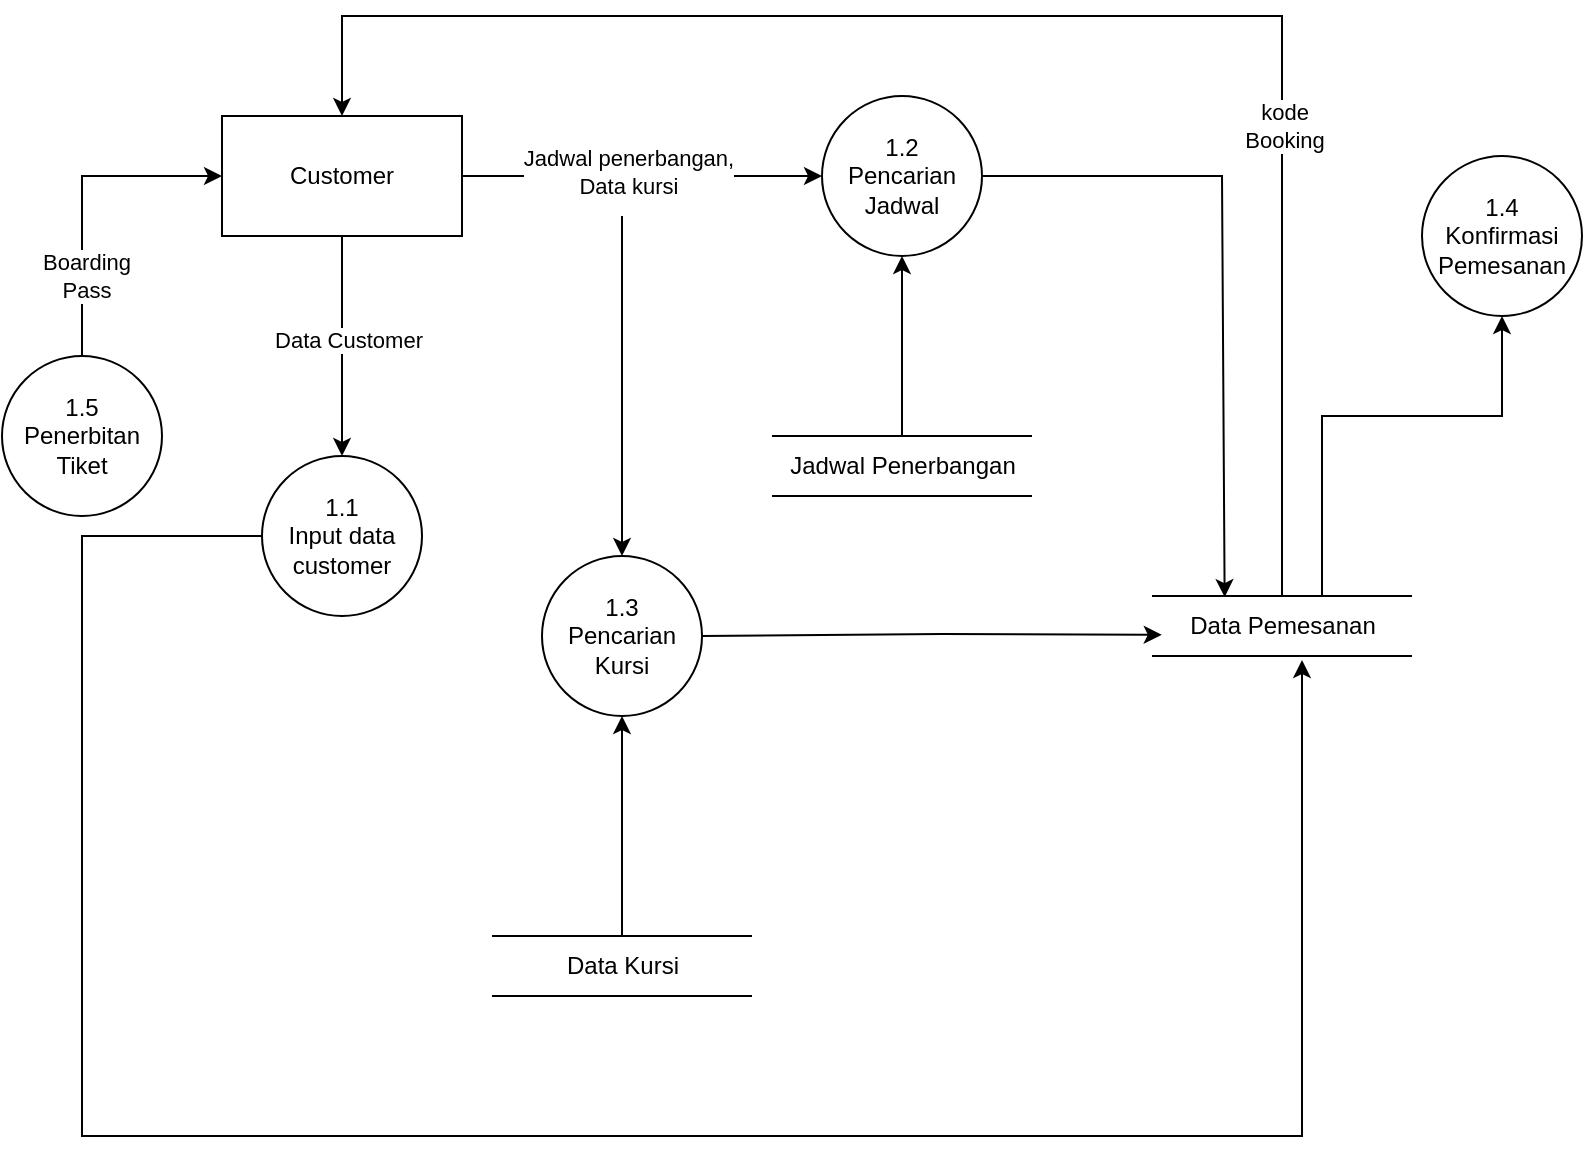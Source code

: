 <mxfile version="28.1.2">
  <diagram name="Page-1" id="RlE6GQ5WJNxMyauFKvJG">
    <mxGraphModel dx="1123" dy="644" grid="1" gridSize="10" guides="1" tooltips="1" connect="1" arrows="1" fold="1" page="1" pageScale="1" pageWidth="850" pageHeight="1100" math="0" shadow="0">
      <root>
        <mxCell id="0" />
        <mxCell id="1" parent="0" />
        <mxCell id="Pn55WwUbl9glCkxLtIN9-3" value="1.1&lt;br&gt;Input data customer" style="ellipse;whiteSpace=wrap;html=1;aspect=fixed;" vertex="1" parent="1">
          <mxGeometry x="160" y="340" width="80" height="80" as="geometry" />
        </mxCell>
        <mxCell id="Pn55WwUbl9glCkxLtIN9-4" value="1.3&lt;br&gt;Pencarian Kursi" style="ellipse;whiteSpace=wrap;html=1;aspect=fixed;" vertex="1" parent="1">
          <mxGeometry x="300" y="390" width="80" height="80" as="geometry" />
        </mxCell>
        <mxCell id="Pn55WwUbl9glCkxLtIN9-5" value="&lt;div&gt;1.5&lt;/div&gt;Penerbitan Tiket" style="ellipse;whiteSpace=wrap;html=1;aspect=fixed;" vertex="1" parent="1">
          <mxGeometry x="30" y="290" width="80" height="80" as="geometry" />
        </mxCell>
        <mxCell id="Pn55WwUbl9glCkxLtIN9-6" value="1.2&lt;br&gt;Pencarian Jadwal" style="ellipse;whiteSpace=wrap;html=1;aspect=fixed;" vertex="1" parent="1">
          <mxGeometry x="440" y="160" width="80" height="80" as="geometry" />
        </mxCell>
        <mxCell id="Pn55WwUbl9glCkxLtIN9-7" value="&lt;div&gt;1.4&lt;/div&gt;Konfirmasi Pemesanan" style="ellipse;whiteSpace=wrap;html=1;aspect=fixed;" vertex="1" parent="1">
          <mxGeometry x="740" y="190" width="80" height="80" as="geometry" />
        </mxCell>
        <mxCell id="Pn55WwUbl9glCkxLtIN9-9" value="Customer" style="rounded=0;whiteSpace=wrap;html=1;" vertex="1" parent="1">
          <mxGeometry x="140" y="170" width="120" height="60" as="geometry" />
        </mxCell>
        <mxCell id="Pn55WwUbl9glCkxLtIN9-12" value="" style="endArrow=classic;html=1;rounded=0;entryX=0.5;entryY=0;entryDx=0;entryDy=0;" edge="1" parent="1" source="Pn55WwUbl9glCkxLtIN9-9" target="Pn55WwUbl9glCkxLtIN9-3">
          <mxGeometry width="50" height="50" relative="1" as="geometry">
            <mxPoint x="410" y="410" as="sourcePoint" />
            <mxPoint x="460" y="360" as="targetPoint" />
          </mxGeometry>
        </mxCell>
        <mxCell id="Pn55WwUbl9glCkxLtIN9-13" value="Data Customer" style="edgeLabel;html=1;align=center;verticalAlign=middle;resizable=0;points=[];" vertex="1" connectable="0" parent="Pn55WwUbl9glCkxLtIN9-12">
          <mxGeometry x="-0.058" y="3" relative="1" as="geometry">
            <mxPoint as="offset" />
          </mxGeometry>
        </mxCell>
        <mxCell id="Pn55WwUbl9glCkxLtIN9-18" value="" style="endArrow=classic;html=1;rounded=0;entryX=0.5;entryY=1;entryDx=0;entryDy=0;" edge="1" parent="1" source="Pn55WwUbl9glCkxLtIN9-16" target="Pn55WwUbl9glCkxLtIN9-6">
          <mxGeometry width="50" height="50" relative="1" as="geometry">
            <mxPoint x="430" y="330" as="sourcePoint" />
            <mxPoint x="460" y="360" as="targetPoint" />
          </mxGeometry>
        </mxCell>
        <mxCell id="Pn55WwUbl9glCkxLtIN9-21" value="" style="group" vertex="1" connectable="0" parent="1">
          <mxGeometry x="410" y="330" width="140" height="30" as="geometry" />
        </mxCell>
        <mxCell id="Pn55WwUbl9glCkxLtIN9-16" value="Jadwal Penerbangan" style="text;html=1;align=center;verticalAlign=middle;resizable=0;points=[];autosize=1;strokeColor=none;fillColor=none;" vertex="1" parent="Pn55WwUbl9glCkxLtIN9-21">
          <mxGeometry width="140" height="30" as="geometry" />
        </mxCell>
        <mxCell id="Pn55WwUbl9glCkxLtIN9-17" value="" style="endArrow=none;html=1;rounded=0;" edge="1" parent="Pn55WwUbl9glCkxLtIN9-21">
          <mxGeometry width="50" height="50" relative="1" as="geometry">
            <mxPoint x="5" as="sourcePoint" />
            <mxPoint x="135" as="targetPoint" />
          </mxGeometry>
        </mxCell>
        <mxCell id="Pn55WwUbl9glCkxLtIN9-20" value="" style="endArrow=none;html=1;rounded=0;" edge="1" parent="Pn55WwUbl9glCkxLtIN9-21">
          <mxGeometry width="50" height="50" relative="1" as="geometry">
            <mxPoint x="5" y="30" as="sourcePoint" />
            <mxPoint x="135" y="30" as="targetPoint" />
          </mxGeometry>
        </mxCell>
        <mxCell id="Pn55WwUbl9glCkxLtIN9-22" value="" style="group" vertex="1" connectable="0" parent="1">
          <mxGeometry x="270" y="580" width="140" height="30" as="geometry" />
        </mxCell>
        <mxCell id="Pn55WwUbl9glCkxLtIN9-23" value="Data Kursi" style="text;html=1;align=center;verticalAlign=middle;resizable=0;points=[];autosize=1;strokeColor=none;fillColor=none;" vertex="1" parent="Pn55WwUbl9glCkxLtIN9-22">
          <mxGeometry x="30" width="80" height="30" as="geometry" />
        </mxCell>
        <mxCell id="Pn55WwUbl9glCkxLtIN9-24" value="" style="endArrow=none;html=1;rounded=0;" edge="1" parent="Pn55WwUbl9glCkxLtIN9-22">
          <mxGeometry width="50" height="50" relative="1" as="geometry">
            <mxPoint x="5" as="sourcePoint" />
            <mxPoint x="135" as="targetPoint" />
          </mxGeometry>
        </mxCell>
        <mxCell id="Pn55WwUbl9glCkxLtIN9-25" value="" style="endArrow=none;html=1;rounded=0;" edge="1" parent="Pn55WwUbl9glCkxLtIN9-22">
          <mxGeometry width="50" height="50" relative="1" as="geometry">
            <mxPoint x="5" y="30" as="sourcePoint" />
            <mxPoint x="135" y="30" as="targetPoint" />
          </mxGeometry>
        </mxCell>
        <mxCell id="Pn55WwUbl9glCkxLtIN9-26" value="" style="endArrow=classic;html=1;rounded=0;entryX=0.5;entryY=1;entryDx=0;entryDy=0;" edge="1" parent="1" source="Pn55WwUbl9glCkxLtIN9-23" target="Pn55WwUbl9glCkxLtIN9-4">
          <mxGeometry width="50" height="50" relative="1" as="geometry">
            <mxPoint x="350" y="560" as="sourcePoint" />
            <mxPoint x="620" y="430" as="targetPoint" />
          </mxGeometry>
        </mxCell>
        <mxCell id="Pn55WwUbl9glCkxLtIN9-27" value="" style="group" vertex="1" connectable="0" parent="1">
          <mxGeometry x="600" y="410" width="140" height="30" as="geometry" />
        </mxCell>
        <mxCell id="Pn55WwUbl9glCkxLtIN9-28" value="Data Pemesanan" style="text;html=1;align=center;verticalAlign=middle;resizable=0;points=[];autosize=1;strokeColor=none;fillColor=none;" vertex="1" parent="Pn55WwUbl9glCkxLtIN9-27">
          <mxGeometry x="10" width="120" height="30" as="geometry" />
        </mxCell>
        <mxCell id="Pn55WwUbl9glCkxLtIN9-29" value="" style="endArrow=none;html=1;rounded=0;" edge="1" parent="Pn55WwUbl9glCkxLtIN9-27">
          <mxGeometry width="50" height="50" relative="1" as="geometry">
            <mxPoint x="5" as="sourcePoint" />
            <mxPoint x="135" as="targetPoint" />
          </mxGeometry>
        </mxCell>
        <mxCell id="Pn55WwUbl9glCkxLtIN9-30" value="" style="endArrow=none;html=1;rounded=0;" edge="1" parent="Pn55WwUbl9glCkxLtIN9-27">
          <mxGeometry width="50" height="50" relative="1" as="geometry">
            <mxPoint x="5" y="30" as="sourcePoint" />
            <mxPoint x="135" y="30" as="targetPoint" />
          </mxGeometry>
        </mxCell>
        <mxCell id="Pn55WwUbl9glCkxLtIN9-31" value="" style="endArrow=classic;html=1;rounded=0;entryX=0.5;entryY=1;entryDx=0;entryDy=0;" edge="1" parent="1" target="Pn55WwUbl9glCkxLtIN9-7">
          <mxGeometry width="50" height="50" relative="1" as="geometry">
            <mxPoint x="690" y="410" as="sourcePoint" />
            <mxPoint x="620" y="430" as="targetPoint" />
            <Array as="points">
              <mxPoint x="690" y="320" />
              <mxPoint x="780" y="320" />
            </Array>
          </mxGeometry>
        </mxCell>
        <mxCell id="Pn55WwUbl9glCkxLtIN9-32" value="" style="endArrow=classic;html=1;rounded=0;exitX=1;exitY=0.5;exitDx=0;exitDy=0;entryX=0;entryY=0.5;entryDx=0;entryDy=0;" edge="1" parent="1" source="Pn55WwUbl9glCkxLtIN9-9" target="Pn55WwUbl9glCkxLtIN9-6">
          <mxGeometry width="50" height="50" relative="1" as="geometry">
            <mxPoint x="520" y="410" as="sourcePoint" />
            <mxPoint x="570" y="360" as="targetPoint" />
            <Array as="points">
              <mxPoint x="420" y="200" />
            </Array>
          </mxGeometry>
        </mxCell>
        <mxCell id="Pn55WwUbl9glCkxLtIN9-33" value="Jadwal penerbangan,&lt;div&gt;Data kursi&lt;/div&gt;" style="edgeLabel;html=1;align=center;verticalAlign=middle;resizable=0;points=[];" vertex="1" connectable="0" parent="Pn55WwUbl9glCkxLtIN9-32">
          <mxGeometry x="-0.077" y="2" relative="1" as="geometry">
            <mxPoint as="offset" />
          </mxGeometry>
        </mxCell>
        <mxCell id="Pn55WwUbl9glCkxLtIN9-34" value="" style="endArrow=classic;html=1;rounded=0;exitX=1;exitY=0.5;exitDx=0;exitDy=0;entryX=-0.001;entryY=0.646;entryDx=0;entryDy=0;entryPerimeter=0;" edge="1" parent="1" source="Pn55WwUbl9glCkxLtIN9-4" target="Pn55WwUbl9glCkxLtIN9-28">
          <mxGeometry width="50" height="50" relative="1" as="geometry">
            <mxPoint x="260" y="550" as="sourcePoint" />
            <mxPoint x="630" y="440" as="targetPoint" />
            <Array as="points">
              <mxPoint x="500" y="429" />
            </Array>
          </mxGeometry>
        </mxCell>
        <mxCell id="Pn55WwUbl9glCkxLtIN9-35" value="" style="endArrow=classic;html=1;rounded=0;entryX=0.5;entryY=0;entryDx=0;entryDy=0;" edge="1" parent="1" target="Pn55WwUbl9glCkxLtIN9-9">
          <mxGeometry width="50" height="50" relative="1" as="geometry">
            <mxPoint x="670" y="410" as="sourcePoint" />
            <mxPoint x="100" y="120" as="targetPoint" />
            <Array as="points">
              <mxPoint x="670" y="120" />
              <mxPoint x="200" y="120" />
            </Array>
          </mxGeometry>
        </mxCell>
        <mxCell id="Pn55WwUbl9glCkxLtIN9-36" value="kode&lt;div&gt;Booking&lt;/div&gt;" style="edgeLabel;html=1;align=center;verticalAlign=middle;resizable=0;points=[];" vertex="1" connectable="0" parent="Pn55WwUbl9glCkxLtIN9-35">
          <mxGeometry x="-0.419" y="-1" relative="1" as="geometry">
            <mxPoint as="offset" />
          </mxGeometry>
        </mxCell>
        <mxCell id="Pn55WwUbl9glCkxLtIN9-39" value="" style="endArrow=classic;html=1;rounded=0;entryX=0.5;entryY=0;entryDx=0;entryDy=0;" edge="1" parent="1" target="Pn55WwUbl9glCkxLtIN9-4">
          <mxGeometry width="50" height="50" relative="1" as="geometry">
            <mxPoint x="340" y="220" as="sourcePoint" />
            <mxPoint x="400" y="230" as="targetPoint" />
          </mxGeometry>
        </mxCell>
        <mxCell id="Pn55WwUbl9glCkxLtIN9-43" value="" style="endArrow=classic;html=1;rounded=0;exitX=1;exitY=0.5;exitDx=0;exitDy=0;entryX=0.261;entryY=0.019;entryDx=0;entryDy=0;entryPerimeter=0;" edge="1" parent="1" source="Pn55WwUbl9glCkxLtIN9-6" target="Pn55WwUbl9glCkxLtIN9-28">
          <mxGeometry width="50" height="50" relative="1" as="geometry">
            <mxPoint x="600" y="200" as="sourcePoint" />
            <mxPoint x="640" y="390" as="targetPoint" />
            <Array as="points">
              <mxPoint x="640" y="200" />
            </Array>
          </mxGeometry>
        </mxCell>
        <mxCell id="Pn55WwUbl9glCkxLtIN9-47" value="" style="endArrow=classic;html=1;rounded=0;exitX=0;exitY=0.5;exitDx=0;exitDy=0;" edge="1" parent="1" source="Pn55WwUbl9glCkxLtIN9-3">
          <mxGeometry width="50" height="50" relative="1" as="geometry">
            <mxPoint x="280" y="400" as="sourcePoint" />
            <mxPoint x="680" y="442" as="targetPoint" />
            <Array as="points">
              <mxPoint x="70" y="380" />
              <mxPoint x="70" y="550" />
              <mxPoint x="70" y="680" />
              <mxPoint x="380" y="680" />
              <mxPoint x="680" y="680" />
              <mxPoint x="680" y="610" />
            </Array>
          </mxGeometry>
        </mxCell>
        <mxCell id="Pn55WwUbl9glCkxLtIN9-49" value="" style="endArrow=classic;html=1;rounded=0;exitX=0.5;exitY=0;exitDx=0;exitDy=0;entryX=0;entryY=0.5;entryDx=0;entryDy=0;" edge="1" parent="1" source="Pn55WwUbl9glCkxLtIN9-5" target="Pn55WwUbl9glCkxLtIN9-9">
          <mxGeometry width="50" height="50" relative="1" as="geometry">
            <mxPoint x="40" y="250" as="sourcePoint" />
            <mxPoint x="90" y="200" as="targetPoint" />
            <Array as="points">
              <mxPoint x="70" y="200" />
            </Array>
          </mxGeometry>
        </mxCell>
        <mxCell id="Pn55WwUbl9glCkxLtIN9-50" value="Boarding&lt;div&gt;Pass&lt;/div&gt;" style="edgeLabel;html=1;align=center;verticalAlign=middle;resizable=0;points=[];" vertex="1" connectable="0" parent="Pn55WwUbl9glCkxLtIN9-49">
          <mxGeometry x="-0.498" y="-2" relative="1" as="geometry">
            <mxPoint as="offset" />
          </mxGeometry>
        </mxCell>
      </root>
    </mxGraphModel>
  </diagram>
</mxfile>
